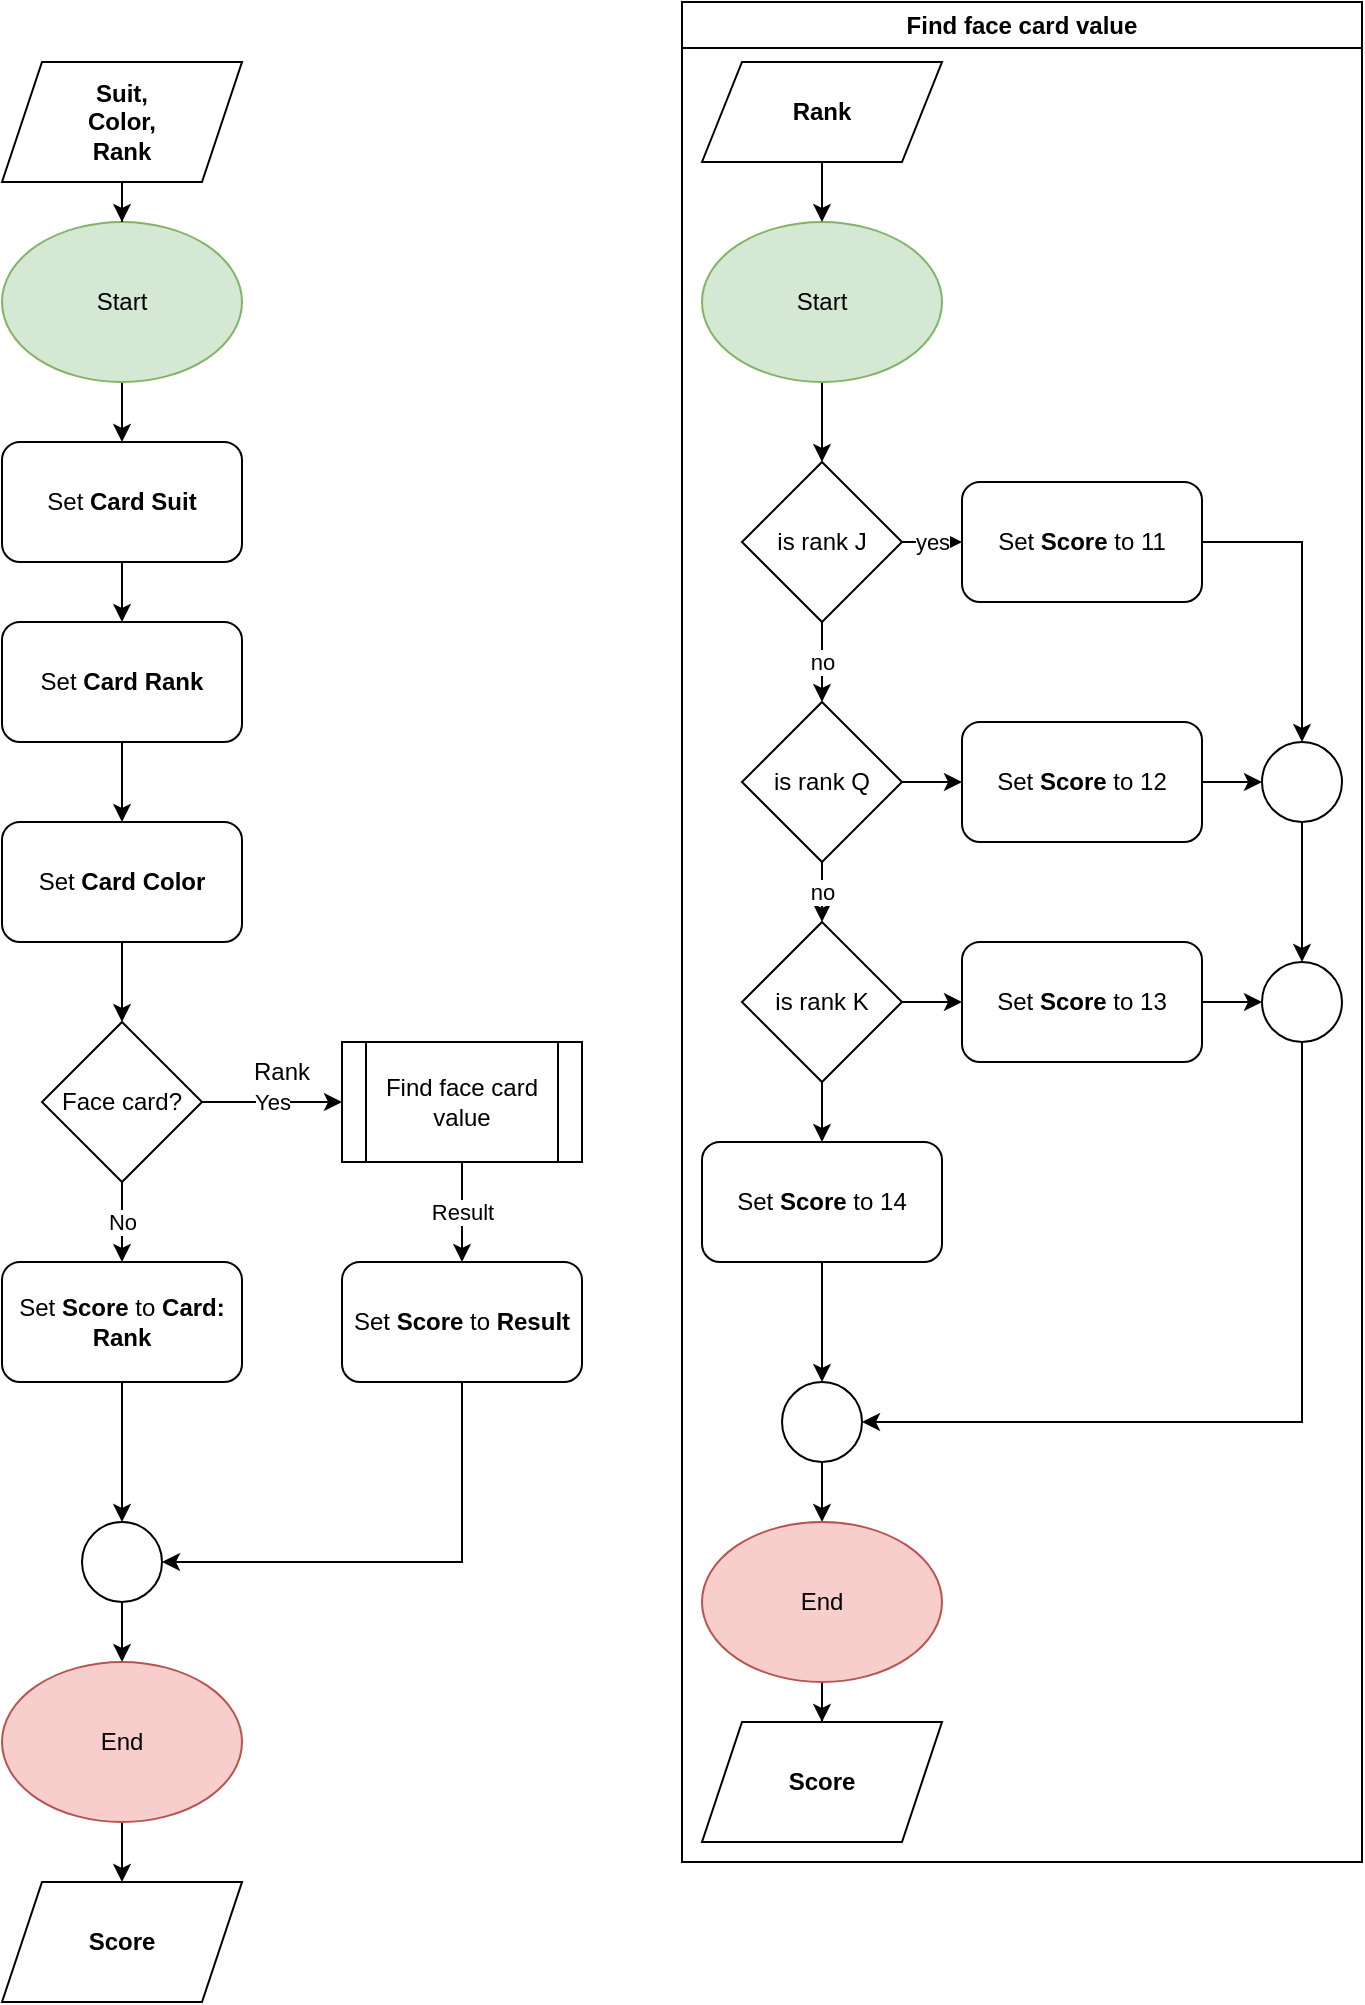<mxfile version="24.7.10">
  <diagram name="Page-1" id="F__Ne57DqR_1DSg3J2lH">
    <mxGraphModel dx="2074" dy="1106" grid="1" gridSize="10" guides="1" tooltips="1" connect="1" arrows="1" fold="1" page="1" pageScale="1" pageWidth="850" pageHeight="1100" math="0" shadow="0">
      <root>
        <mxCell id="0" />
        <mxCell id="1" parent="0" />
        <mxCell id="3YVM9A-J5FjrSAPIvzLI-1" value="" style="edgeStyle=orthogonalEdgeStyle;rounded=0;orthogonalLoop=1;jettySize=auto;html=1;" edge="1" parent="1" source="3YVM9A-J5FjrSAPIvzLI-2" target="3YVM9A-J5FjrSAPIvzLI-6">
          <mxGeometry relative="1" as="geometry" />
        </mxCell>
        <mxCell id="3YVM9A-J5FjrSAPIvzLI-2" value="Start" style="ellipse;whiteSpace=wrap;html=1;fillColor=#d5e8d4;strokeColor=#82b366;" vertex="1" parent="1">
          <mxGeometry x="20" y="120" width="120" height="80" as="geometry" />
        </mxCell>
        <mxCell id="3YVM9A-J5FjrSAPIvzLI-3" value="" style="edgeStyle=orthogonalEdgeStyle;rounded=0;orthogonalLoop=1;jettySize=auto;html=1;" edge="1" parent="1" source="3YVM9A-J5FjrSAPIvzLI-4" target="3YVM9A-J5FjrSAPIvzLI-2">
          <mxGeometry relative="1" as="geometry" />
        </mxCell>
        <mxCell id="3YVM9A-J5FjrSAPIvzLI-4" value="&lt;b&gt;Suit,&lt;br&gt;Color,&lt;br&gt;Rank&lt;/b&gt;" style="shape=parallelogram;perimeter=parallelogramPerimeter;whiteSpace=wrap;html=1;fixedSize=1;" vertex="1" parent="1">
          <mxGeometry x="20" y="40" width="120" height="60" as="geometry" />
        </mxCell>
        <mxCell id="3YVM9A-J5FjrSAPIvzLI-5" value="" style="edgeStyle=orthogonalEdgeStyle;rounded=0;orthogonalLoop=1;jettySize=auto;html=1;" edge="1" parent="1" source="3YVM9A-J5FjrSAPIvzLI-6" target="3YVM9A-J5FjrSAPIvzLI-8">
          <mxGeometry relative="1" as="geometry" />
        </mxCell>
        <mxCell id="3YVM9A-J5FjrSAPIvzLI-6" value="Set &lt;b&gt;Card Suit&lt;/b&gt;" style="rounded=1;whiteSpace=wrap;html=1;" vertex="1" parent="1">
          <mxGeometry x="20" y="230" width="120" height="60" as="geometry" />
        </mxCell>
        <mxCell id="3YVM9A-J5FjrSAPIvzLI-7" value="" style="edgeStyle=orthogonalEdgeStyle;rounded=0;orthogonalLoop=1;jettySize=auto;html=1;" edge="1" parent="1" source="3YVM9A-J5FjrSAPIvzLI-8" target="3YVM9A-J5FjrSAPIvzLI-10">
          <mxGeometry relative="1" as="geometry" />
        </mxCell>
        <mxCell id="3YVM9A-J5FjrSAPIvzLI-8" value="Set &lt;b&gt;Card Rank&lt;/b&gt;" style="rounded=1;whiteSpace=wrap;html=1;" vertex="1" parent="1">
          <mxGeometry x="20" y="320" width="120" height="60" as="geometry" />
        </mxCell>
        <mxCell id="3YVM9A-J5FjrSAPIvzLI-9" value="" style="edgeStyle=orthogonalEdgeStyle;rounded=0;orthogonalLoop=1;jettySize=auto;html=1;" edge="1" parent="1" source="3YVM9A-J5FjrSAPIvzLI-10" target="3YVM9A-J5FjrSAPIvzLI-13">
          <mxGeometry relative="1" as="geometry" />
        </mxCell>
        <mxCell id="3YVM9A-J5FjrSAPIvzLI-10" value="Set &lt;b&gt;Card Color&lt;/b&gt;" style="rounded=1;whiteSpace=wrap;html=1;" vertex="1" parent="1">
          <mxGeometry x="20" y="420" width="120" height="60" as="geometry" />
        </mxCell>
        <mxCell id="3YVM9A-J5FjrSAPIvzLI-11" value="Yes" style="edgeStyle=orthogonalEdgeStyle;rounded=0;orthogonalLoop=1;jettySize=auto;html=1;" edge="1" parent="1" source="3YVM9A-J5FjrSAPIvzLI-13" target="3YVM9A-J5FjrSAPIvzLI-17">
          <mxGeometry relative="1" as="geometry" />
        </mxCell>
        <mxCell id="3YVM9A-J5FjrSAPIvzLI-12" value="No" style="edgeStyle=orthogonalEdgeStyle;rounded=0;orthogonalLoop=1;jettySize=auto;html=1;" edge="1" parent="1" source="3YVM9A-J5FjrSAPIvzLI-13" target="3YVM9A-J5FjrSAPIvzLI-15">
          <mxGeometry relative="1" as="geometry" />
        </mxCell>
        <mxCell id="3YVM9A-J5FjrSAPIvzLI-13" value="Face card?" style="rhombus;whiteSpace=wrap;html=1;" vertex="1" parent="1">
          <mxGeometry x="40" y="520" width="80" height="80" as="geometry" />
        </mxCell>
        <mxCell id="3YVM9A-J5FjrSAPIvzLI-14" style="edgeStyle=orthogonalEdgeStyle;rounded=0;orthogonalLoop=1;jettySize=auto;html=1;exitX=0.5;exitY=1;exitDx=0;exitDy=0;entryX=0.5;entryY=0;entryDx=0;entryDy=0;" edge="1" parent="1" source="3YVM9A-J5FjrSAPIvzLI-15" target="3YVM9A-J5FjrSAPIvzLI-20">
          <mxGeometry relative="1" as="geometry" />
        </mxCell>
        <mxCell id="3YVM9A-J5FjrSAPIvzLI-15" value="Set &lt;b&gt;Score&lt;/b&gt;&amp;nbsp;to &lt;b&gt;Card: Rank&lt;/b&gt;" style="rounded=1;whiteSpace=wrap;html=1;" vertex="1" parent="1">
          <mxGeometry x="20" y="640" width="120" height="60" as="geometry" />
        </mxCell>
        <mxCell id="3YVM9A-J5FjrSAPIvzLI-16" value="Result" style="edgeStyle=orthogonalEdgeStyle;rounded=0;orthogonalLoop=1;jettySize=auto;html=1;" edge="1" parent="1" source="3YVM9A-J5FjrSAPIvzLI-17" target="3YVM9A-J5FjrSAPIvzLI-22">
          <mxGeometry relative="1" as="geometry" />
        </mxCell>
        <mxCell id="3YVM9A-J5FjrSAPIvzLI-17" value="Find face card value" style="shape=process;whiteSpace=wrap;html=1;backgroundOutline=1;" vertex="1" parent="1">
          <mxGeometry x="190" y="530" width="120" height="60" as="geometry" />
        </mxCell>
        <mxCell id="3YVM9A-J5FjrSAPIvzLI-18" value="Rank" style="text;html=1;align=center;verticalAlign=middle;whiteSpace=wrap;rounded=0;" vertex="1" parent="1">
          <mxGeometry x="130" y="530" width="60" height="30" as="geometry" />
        </mxCell>
        <mxCell id="3YVM9A-J5FjrSAPIvzLI-19" value="" style="edgeStyle=orthogonalEdgeStyle;rounded=0;orthogonalLoop=1;jettySize=auto;html=1;" edge="1" parent="1" source="3YVM9A-J5FjrSAPIvzLI-20" target="3YVM9A-J5FjrSAPIvzLI-55">
          <mxGeometry relative="1" as="geometry" />
        </mxCell>
        <mxCell id="3YVM9A-J5FjrSAPIvzLI-20" value="" style="ellipse;whiteSpace=wrap;html=1;aspect=fixed;" vertex="1" parent="1">
          <mxGeometry x="60" y="770" width="40" height="40" as="geometry" />
        </mxCell>
        <mxCell id="3YVM9A-J5FjrSAPIvzLI-21" style="edgeStyle=orthogonalEdgeStyle;rounded=0;orthogonalLoop=1;jettySize=auto;html=1;exitX=0.5;exitY=1;exitDx=0;exitDy=0;entryX=1;entryY=0.5;entryDx=0;entryDy=0;" edge="1" parent="1" source="3YVM9A-J5FjrSAPIvzLI-22" target="3YVM9A-J5FjrSAPIvzLI-20">
          <mxGeometry relative="1" as="geometry" />
        </mxCell>
        <mxCell id="3YVM9A-J5FjrSAPIvzLI-22" value="Set &lt;b&gt;Score &lt;/b&gt;to &lt;b&gt;Result&lt;/b&gt;" style="rounded=1;whiteSpace=wrap;html=1;" vertex="1" parent="1">
          <mxGeometry x="190" y="640" width="120" height="60" as="geometry" />
        </mxCell>
        <mxCell id="3YVM9A-J5FjrSAPIvzLI-23" value="Find face card value" style="swimlane;whiteSpace=wrap;html=1;" vertex="1" parent="1">
          <mxGeometry x="360" y="10" width="340" height="930" as="geometry" />
        </mxCell>
        <mxCell id="3YVM9A-J5FjrSAPIvzLI-24" value="" style="edgeStyle=orthogonalEdgeStyle;rounded=0;orthogonalLoop=1;jettySize=auto;html=1;" edge="1" parent="3YVM9A-J5FjrSAPIvzLI-23" source="3YVM9A-J5FjrSAPIvzLI-25" target="3YVM9A-J5FjrSAPIvzLI-30">
          <mxGeometry relative="1" as="geometry" />
        </mxCell>
        <mxCell id="3YVM9A-J5FjrSAPIvzLI-25" value="Start" style="ellipse;whiteSpace=wrap;html=1;fillColor=#d5e8d4;strokeColor=#82b366;" vertex="1" parent="3YVM9A-J5FjrSAPIvzLI-23">
          <mxGeometry x="10" y="110" width="120" height="80" as="geometry" />
        </mxCell>
        <mxCell id="3YVM9A-J5FjrSAPIvzLI-26" style="edgeStyle=orthogonalEdgeStyle;rounded=0;orthogonalLoop=1;jettySize=auto;html=1;exitX=0.5;exitY=1;exitDx=0;exitDy=0;entryX=0.5;entryY=0;entryDx=0;entryDy=0;" edge="1" parent="3YVM9A-J5FjrSAPIvzLI-23" source="3YVM9A-J5FjrSAPIvzLI-27" target="3YVM9A-J5FjrSAPIvzLI-25">
          <mxGeometry relative="1" as="geometry" />
        </mxCell>
        <mxCell id="3YVM9A-J5FjrSAPIvzLI-27" value="&lt;b&gt;Rank&lt;/b&gt;" style="shape=parallelogram;perimeter=parallelogramPerimeter;whiteSpace=wrap;html=1;fixedSize=1;" vertex="1" parent="3YVM9A-J5FjrSAPIvzLI-23">
          <mxGeometry x="10" y="30" width="120" height="50" as="geometry" />
        </mxCell>
        <mxCell id="3YVM9A-J5FjrSAPIvzLI-28" value="yes" style="edgeStyle=orthogonalEdgeStyle;rounded=0;orthogonalLoop=1;jettySize=auto;html=1;" edge="1" parent="3YVM9A-J5FjrSAPIvzLI-23" source="3YVM9A-J5FjrSAPIvzLI-30" target="3YVM9A-J5FjrSAPIvzLI-38">
          <mxGeometry relative="1" as="geometry" />
        </mxCell>
        <mxCell id="3YVM9A-J5FjrSAPIvzLI-29" value="no" style="edgeStyle=orthogonalEdgeStyle;rounded=0;orthogonalLoop=1;jettySize=auto;html=1;" edge="1" parent="3YVM9A-J5FjrSAPIvzLI-23" source="3YVM9A-J5FjrSAPIvzLI-30" target="3YVM9A-J5FjrSAPIvzLI-33">
          <mxGeometry relative="1" as="geometry" />
        </mxCell>
        <mxCell id="3YVM9A-J5FjrSAPIvzLI-30" value="is rank J" style="rhombus;whiteSpace=wrap;html=1;" vertex="1" parent="3YVM9A-J5FjrSAPIvzLI-23">
          <mxGeometry x="30" y="230" width="80" height="80" as="geometry" />
        </mxCell>
        <mxCell id="3YVM9A-J5FjrSAPIvzLI-31" value="" style="edgeStyle=orthogonalEdgeStyle;rounded=0;orthogonalLoop=1;jettySize=auto;html=1;" edge="1" parent="3YVM9A-J5FjrSAPIvzLI-23" source="3YVM9A-J5FjrSAPIvzLI-33" target="3YVM9A-J5FjrSAPIvzLI-44">
          <mxGeometry relative="1" as="geometry" />
        </mxCell>
        <mxCell id="3YVM9A-J5FjrSAPIvzLI-32" value="no" style="edgeStyle=orthogonalEdgeStyle;rounded=0;orthogonalLoop=1;jettySize=auto;html=1;" edge="1" parent="3YVM9A-J5FjrSAPIvzLI-23" source="3YVM9A-J5FjrSAPIvzLI-33" target="3YVM9A-J5FjrSAPIvzLI-36">
          <mxGeometry relative="1" as="geometry" />
        </mxCell>
        <mxCell id="3YVM9A-J5FjrSAPIvzLI-33" value="is rank Q" style="rhombus;whiteSpace=wrap;html=1;" vertex="1" parent="3YVM9A-J5FjrSAPIvzLI-23">
          <mxGeometry x="30" y="350" width="80" height="80" as="geometry" />
        </mxCell>
        <mxCell id="3YVM9A-J5FjrSAPIvzLI-34" value="" style="edgeStyle=orthogonalEdgeStyle;rounded=0;orthogonalLoop=1;jettySize=auto;html=1;" edge="1" parent="3YVM9A-J5FjrSAPIvzLI-23" source="3YVM9A-J5FjrSAPIvzLI-36" target="3YVM9A-J5FjrSAPIvzLI-42">
          <mxGeometry relative="1" as="geometry" />
        </mxCell>
        <mxCell id="3YVM9A-J5FjrSAPIvzLI-35" value="" style="edgeStyle=orthogonalEdgeStyle;rounded=0;orthogonalLoop=1;jettySize=auto;html=1;" edge="1" parent="3YVM9A-J5FjrSAPIvzLI-23" source="3YVM9A-J5FjrSAPIvzLI-36" target="3YVM9A-J5FjrSAPIvzLI-40">
          <mxGeometry relative="1" as="geometry" />
        </mxCell>
        <mxCell id="3YVM9A-J5FjrSAPIvzLI-36" value="is rank K" style="rhombus;whiteSpace=wrap;html=1;" vertex="1" parent="3YVM9A-J5FjrSAPIvzLI-23">
          <mxGeometry x="30" y="460" width="80" height="80" as="geometry" />
        </mxCell>
        <mxCell id="3YVM9A-J5FjrSAPIvzLI-37" style="edgeStyle=orthogonalEdgeStyle;rounded=0;orthogonalLoop=1;jettySize=auto;html=1;exitX=1;exitY=0.5;exitDx=0;exitDy=0;entryX=0.5;entryY=0;entryDx=0;entryDy=0;" edge="1" parent="3YVM9A-J5FjrSAPIvzLI-23" source="3YVM9A-J5FjrSAPIvzLI-38" target="3YVM9A-J5FjrSAPIvzLI-46">
          <mxGeometry relative="1" as="geometry" />
        </mxCell>
        <mxCell id="3YVM9A-J5FjrSAPIvzLI-38" value="Set &lt;b&gt;Score &lt;/b&gt;to 11" style="rounded=1;whiteSpace=wrap;html=1;" vertex="1" parent="3YVM9A-J5FjrSAPIvzLI-23">
          <mxGeometry x="140" y="240" width="120" height="60" as="geometry" />
        </mxCell>
        <mxCell id="3YVM9A-J5FjrSAPIvzLI-39" value="" style="edgeStyle=orthogonalEdgeStyle;rounded=0;orthogonalLoop=1;jettySize=auto;html=1;" edge="1" parent="3YVM9A-J5FjrSAPIvzLI-23" source="3YVM9A-J5FjrSAPIvzLI-40" target="3YVM9A-J5FjrSAPIvzLI-50">
          <mxGeometry relative="1" as="geometry" />
        </mxCell>
        <mxCell id="3YVM9A-J5FjrSAPIvzLI-40" value="Set &lt;b&gt;Score &lt;/b&gt;to 14" style="rounded=1;whiteSpace=wrap;html=1;" vertex="1" parent="3YVM9A-J5FjrSAPIvzLI-23">
          <mxGeometry x="10" y="570" width="120" height="60" as="geometry" />
        </mxCell>
        <mxCell id="3YVM9A-J5FjrSAPIvzLI-41" value="" style="edgeStyle=orthogonalEdgeStyle;rounded=0;orthogonalLoop=1;jettySize=auto;html=1;" edge="1" parent="3YVM9A-J5FjrSAPIvzLI-23" source="3YVM9A-J5FjrSAPIvzLI-42" target="3YVM9A-J5FjrSAPIvzLI-48">
          <mxGeometry relative="1" as="geometry" />
        </mxCell>
        <mxCell id="3YVM9A-J5FjrSAPIvzLI-42" value="Set &lt;b&gt;Score &lt;/b&gt;to 13" style="rounded=1;whiteSpace=wrap;html=1;" vertex="1" parent="3YVM9A-J5FjrSAPIvzLI-23">
          <mxGeometry x="140" y="470" width="120" height="60" as="geometry" />
        </mxCell>
        <mxCell id="3YVM9A-J5FjrSAPIvzLI-43" value="" style="edgeStyle=orthogonalEdgeStyle;rounded=0;orthogonalLoop=1;jettySize=auto;html=1;" edge="1" parent="3YVM9A-J5FjrSAPIvzLI-23" source="3YVM9A-J5FjrSAPIvzLI-44" target="3YVM9A-J5FjrSAPIvzLI-46">
          <mxGeometry relative="1" as="geometry" />
        </mxCell>
        <mxCell id="3YVM9A-J5FjrSAPIvzLI-44" value="Set &lt;b&gt;Score &lt;/b&gt;to 12" style="rounded=1;whiteSpace=wrap;html=1;" vertex="1" parent="3YVM9A-J5FjrSAPIvzLI-23">
          <mxGeometry x="140" y="360" width="120" height="60" as="geometry" />
        </mxCell>
        <mxCell id="3YVM9A-J5FjrSAPIvzLI-45" value="" style="edgeStyle=orthogonalEdgeStyle;rounded=0;orthogonalLoop=1;jettySize=auto;html=1;" edge="1" parent="3YVM9A-J5FjrSAPIvzLI-23" source="3YVM9A-J5FjrSAPIvzLI-46" target="3YVM9A-J5FjrSAPIvzLI-48">
          <mxGeometry relative="1" as="geometry" />
        </mxCell>
        <mxCell id="3YVM9A-J5FjrSAPIvzLI-46" value="" style="ellipse;whiteSpace=wrap;html=1;aspect=fixed;" vertex="1" parent="3YVM9A-J5FjrSAPIvzLI-23">
          <mxGeometry x="290" y="370" width="40" height="40" as="geometry" />
        </mxCell>
        <mxCell id="3YVM9A-J5FjrSAPIvzLI-47" style="edgeStyle=orthogonalEdgeStyle;rounded=0;orthogonalLoop=1;jettySize=auto;html=1;exitX=0.5;exitY=1;exitDx=0;exitDy=0;entryX=1;entryY=0.5;entryDx=0;entryDy=0;" edge="1" parent="3YVM9A-J5FjrSAPIvzLI-23" source="3YVM9A-J5FjrSAPIvzLI-48" target="3YVM9A-J5FjrSAPIvzLI-50">
          <mxGeometry relative="1" as="geometry" />
        </mxCell>
        <mxCell id="3YVM9A-J5FjrSAPIvzLI-48" value="" style="ellipse;whiteSpace=wrap;html=1;aspect=fixed;" vertex="1" parent="3YVM9A-J5FjrSAPIvzLI-23">
          <mxGeometry x="290" y="480" width="40" height="40" as="geometry" />
        </mxCell>
        <mxCell id="3YVM9A-J5FjrSAPIvzLI-49" value="" style="edgeStyle=orthogonalEdgeStyle;rounded=0;orthogonalLoop=1;jettySize=auto;html=1;" edge="1" parent="3YVM9A-J5FjrSAPIvzLI-23" source="3YVM9A-J5FjrSAPIvzLI-50" target="3YVM9A-J5FjrSAPIvzLI-52">
          <mxGeometry relative="1" as="geometry" />
        </mxCell>
        <mxCell id="3YVM9A-J5FjrSAPIvzLI-50" value="" style="ellipse;whiteSpace=wrap;html=1;aspect=fixed;" vertex="1" parent="3YVM9A-J5FjrSAPIvzLI-23">
          <mxGeometry x="50" y="690" width="40" height="40" as="geometry" />
        </mxCell>
        <mxCell id="3YVM9A-J5FjrSAPIvzLI-51" value="" style="edgeStyle=orthogonalEdgeStyle;rounded=0;orthogonalLoop=1;jettySize=auto;html=1;" edge="1" parent="3YVM9A-J5FjrSAPIvzLI-23" source="3YVM9A-J5FjrSAPIvzLI-52" target="3YVM9A-J5FjrSAPIvzLI-53">
          <mxGeometry relative="1" as="geometry" />
        </mxCell>
        <mxCell id="3YVM9A-J5FjrSAPIvzLI-52" value="End" style="ellipse;whiteSpace=wrap;html=1;fillColor=#f8cecc;strokeColor=#b85450;" vertex="1" parent="3YVM9A-J5FjrSAPIvzLI-23">
          <mxGeometry x="10" y="760" width="120" height="80" as="geometry" />
        </mxCell>
        <mxCell id="3YVM9A-J5FjrSAPIvzLI-53" value="&lt;b&gt;Score&lt;/b&gt;" style="shape=parallelogram;perimeter=parallelogramPerimeter;whiteSpace=wrap;html=1;fixedSize=1;" vertex="1" parent="3YVM9A-J5FjrSAPIvzLI-23">
          <mxGeometry x="10" y="860" width="120" height="60" as="geometry" />
        </mxCell>
        <mxCell id="3YVM9A-J5FjrSAPIvzLI-54" value="" style="edgeStyle=orthogonalEdgeStyle;rounded=0;orthogonalLoop=1;jettySize=auto;html=1;" edge="1" parent="1" source="3YVM9A-J5FjrSAPIvzLI-55" target="3YVM9A-J5FjrSAPIvzLI-56">
          <mxGeometry relative="1" as="geometry" />
        </mxCell>
        <mxCell id="3YVM9A-J5FjrSAPIvzLI-55" value="End" style="ellipse;whiteSpace=wrap;html=1;fillColor=#f8cecc;strokeColor=#b85450;" vertex="1" parent="1">
          <mxGeometry x="20" y="840" width="120" height="80" as="geometry" />
        </mxCell>
        <mxCell id="3YVM9A-J5FjrSAPIvzLI-56" value="&lt;b&gt;Score&lt;/b&gt;" style="shape=parallelogram;perimeter=parallelogramPerimeter;whiteSpace=wrap;html=1;fixedSize=1;" vertex="1" parent="1">
          <mxGeometry x="20" y="950" width="120" height="60" as="geometry" />
        </mxCell>
      </root>
    </mxGraphModel>
  </diagram>
</mxfile>
